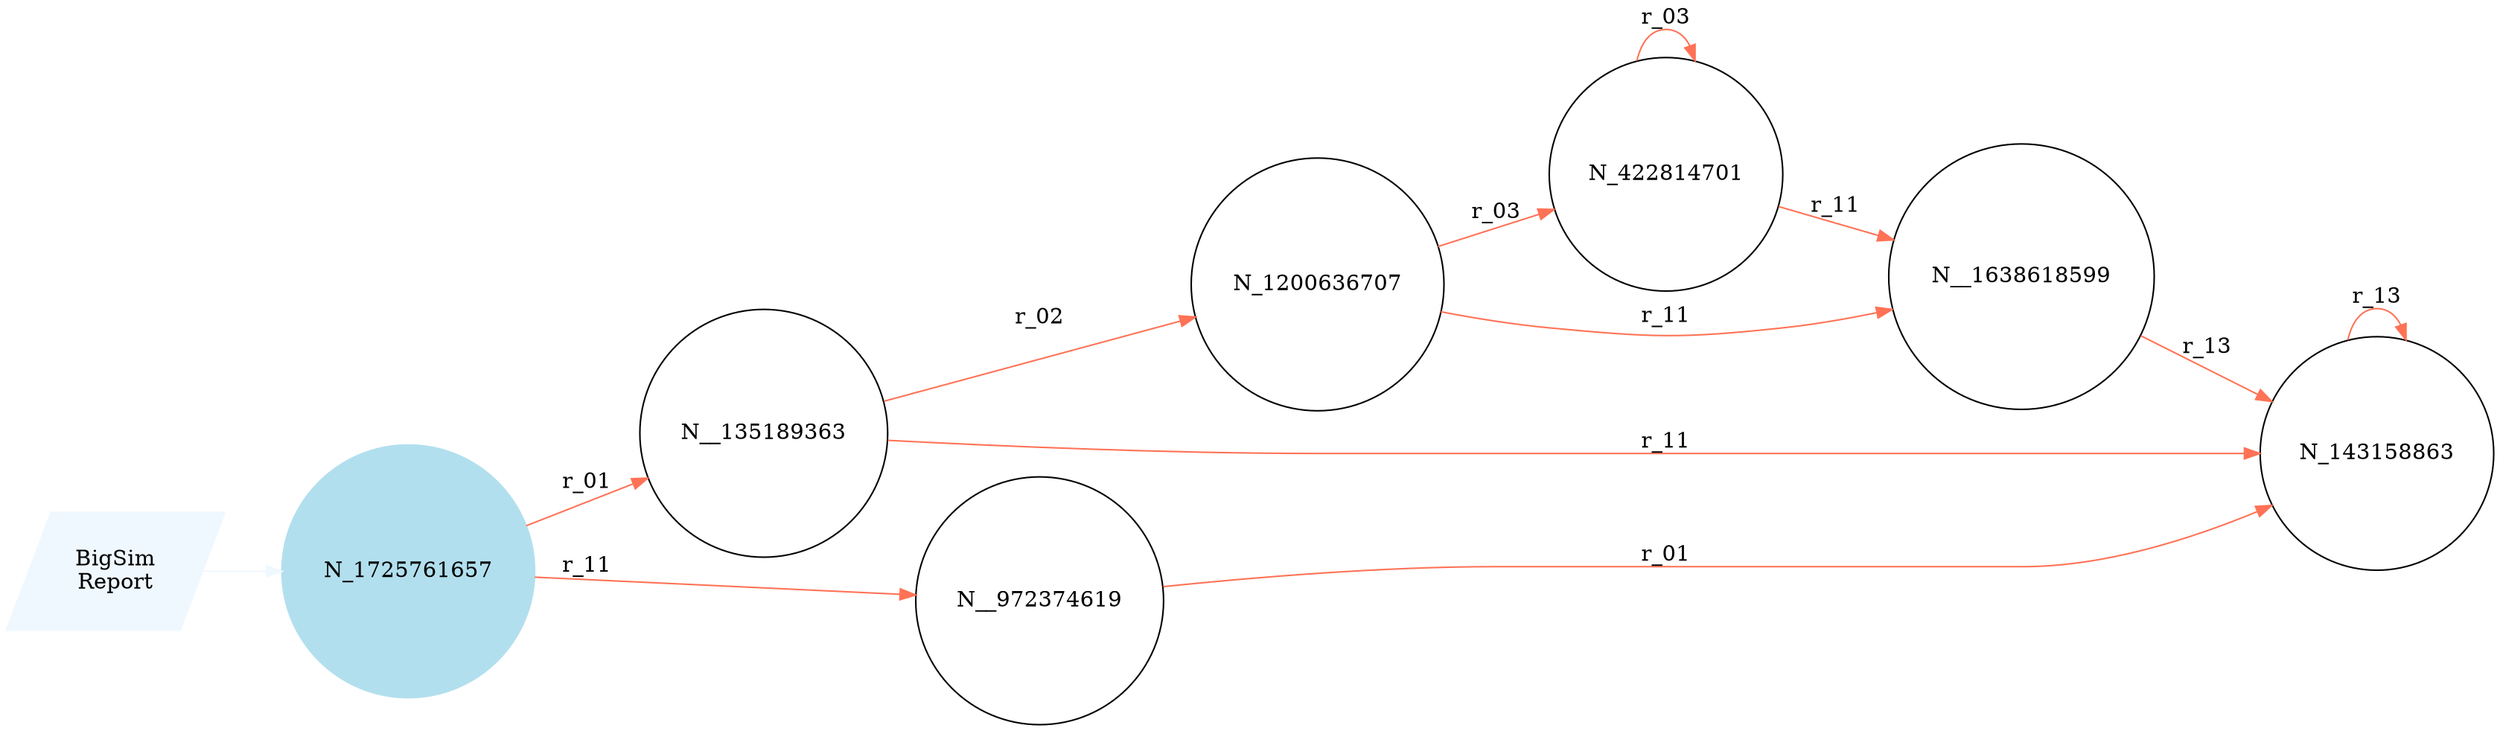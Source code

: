 digraph reaction_graph {
   rankdir=LR;
   Node [shape = circle];
   BigSim_Report [shape = parallelogram color = aliceblue style=filled label="BigSim
Report"];
BigSim_Report -> N_1725761657[color = aliceblue label = ""];
 N_1725761657
 [shape=circle, color=lightblue2, style=filled];
N_422814701[ label="N_422814701"];
 N_422814701 -> N_422814701[ color = coral1 label = "r_03"];
 N_422814701 -> N__1638618599[ color = coral1 label = "r_11"];
N__135189363[ label="N__135189363"];
 N__135189363 -> N_1200636707[ color = coral1 label = "r_02"];
 N__135189363 -> N_143158863[ color = coral1 label = "r_11"];
N_1200636707[ label="N_1200636707"];
 N_1200636707 -> N_422814701[ color = coral1 label = "r_03"];
 N_1200636707 -> N__1638618599[ color = coral1 label = "r_11"];
N__972374619[ label="N__972374619"];
 N__972374619 -> N_143158863[ color = coral1 label = "r_01"];
N_1725761657[ label="N_1725761657"];
 N_1725761657 -> N__135189363[ color = coral1 label = "r_01"];
 N_1725761657 -> N__972374619[ color = coral1 label = "r_11"];
N__1638618599[ label="N__1638618599"];
 N__1638618599 -> N_143158863[ color = coral1 label = "r_13"];
N_143158863[ label="N_143158863"];
 N_143158863 -> N_143158863[ color = coral1 label = "r_13"];
}
